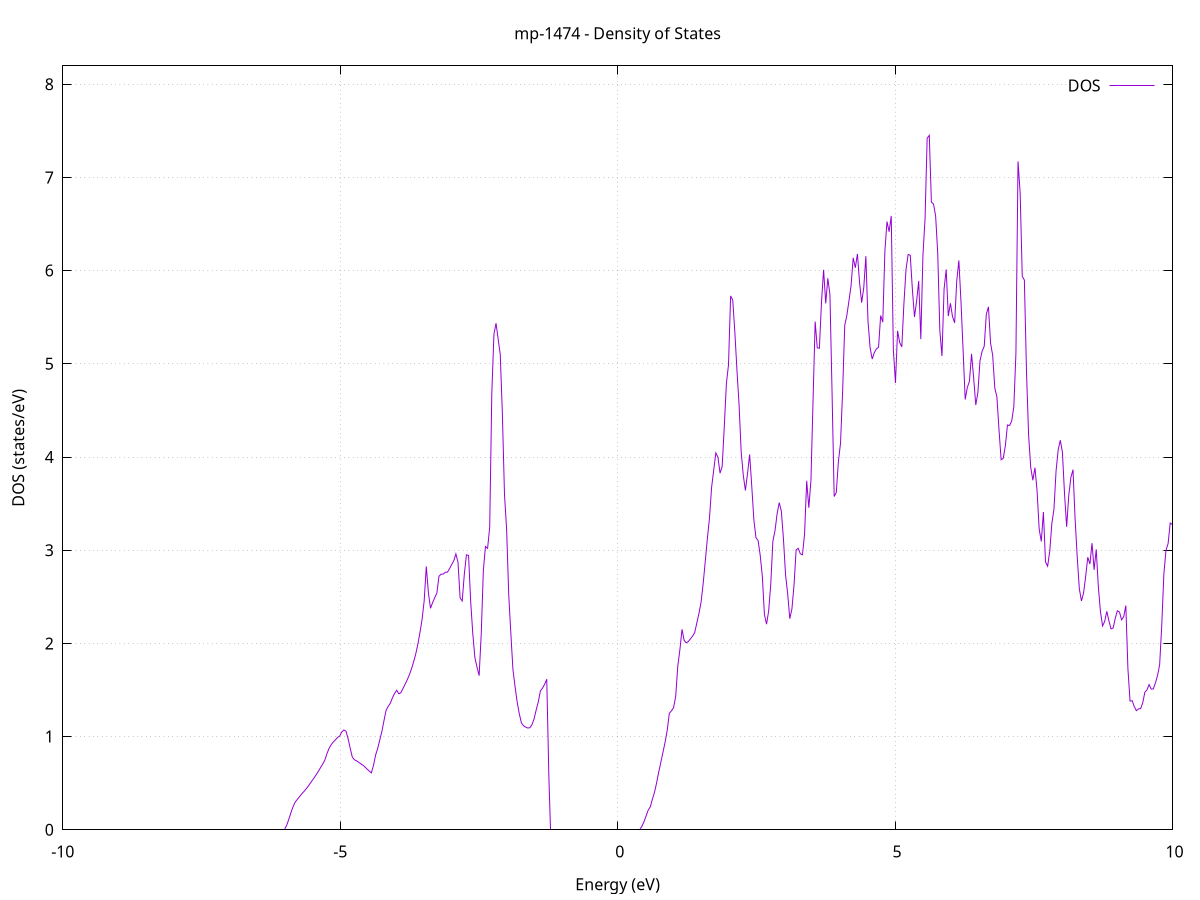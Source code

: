 set title 'mp-1474 - Density of States'
set xlabel 'Energy (eV)'
set ylabel 'DOS (states/eV)'
set grid
set xrange [-10:10]
set yrange [0:8.197]
set xzeroaxis lt -1
set terminal png size 800,600
set output 'mp-1474_dos_gnuplot.png'
plot '-' using 1:2 with lines title 'DOS'
-37.195700 0.000000
-37.157600 0.000000
-37.119600 0.000000
-37.081500 0.000000
-37.043400 0.000000
-37.005300 0.000000
-36.967200 0.000000
-36.929100 0.000000
-36.891000 0.000000
-36.852900 0.000000
-36.814800 0.000000
-36.776800 0.000000
-36.738700 0.000000
-36.700600 0.000000
-36.662500 0.000000
-36.624400 0.000000
-36.586300 0.000000
-36.548200 0.000000
-36.510100 0.000000
-36.472000 0.000000
-36.433900 0.000000
-36.395900 0.000000
-36.357800 0.000000
-36.319700 0.000000
-36.281600 0.000000
-36.243500 0.000000
-36.205400 0.000000
-36.167300 0.000000
-36.129200 0.000000
-36.091100 0.000000
-36.053100 0.000000
-36.015000 0.000000
-35.976900 0.000000
-35.938800 0.000000
-35.900700 0.000000
-35.862600 0.000000
-35.824500 0.000000
-35.786400 0.000000
-35.748300 0.000000
-35.710300 0.000000
-35.672200 0.000000
-35.634100 0.000000
-35.596000 0.000000
-35.557900 0.000000
-35.519800 0.000000
-35.481700 0.000000
-35.443600 0.000000
-35.405500 0.000000
-35.367500 0.000000
-35.329400 0.000000
-35.291300 0.000000
-35.253200 0.000000
-35.215100 0.000000
-35.177000 0.000000
-35.138900 0.000000
-35.100800 0.000000
-35.062700 0.000000
-35.024600 0.000000
-34.986600 0.000000
-34.948500 0.000000
-34.910400 0.000000
-34.872300 0.000000
-34.834200 0.000000
-34.796100 0.000000
-34.758000 0.000000
-34.719900 0.000000
-34.681800 0.000000
-34.643800 0.000000
-34.605700 0.000000
-34.567600 0.000000
-34.529500 0.000000
-34.491400 0.000000
-34.453300 0.000000
-34.415200 0.000000
-34.377100 0.000000
-34.339000 0.000000
-34.301000 0.000000
-34.262900 0.000000
-34.224800 0.000000
-34.186700 0.000000
-34.148600 0.000000
-34.110500 0.000000
-34.072400 0.000000
-34.034300 0.000000
-33.996200 0.000000
-33.958200 0.000000
-33.920100 0.000000
-33.882000 0.000000
-33.843900 0.000000
-33.805800 0.000000
-33.767700 0.000000
-33.729600 29.386900
-33.691500 14.595700
-33.653400 21.590400
-33.615300 4.943500
-33.577300 4.943500
-33.539200 5.507900
-33.501100 5.507900
-33.463000 15.364800
-33.424900 72.388100
-33.386800 44.018200
-33.348700 65.499000
-33.310600 7.080000
-33.272500 19.534100
-33.234500 6.904600
-33.196400 20.158100
-33.158300 6.018000
-33.120200 6.018000
-33.082100 0.000000
-33.044000 62.023200
-33.005900 0.000000
-32.967800 0.000000
-32.929700 0.000000
-32.891700 0.000000
-32.853600 0.000000
-32.815500 0.000000
-32.777400 0.000000
-32.739300 0.000000
-32.701200 0.000000
-32.663100 0.000000
-32.625000 0.000000
-32.586900 0.000000
-32.548900 0.000000
-32.510800 0.000000
-32.472700 0.000000
-32.434600 0.000000
-32.396500 0.000000
-32.358400 0.000000
-32.320300 0.000000
-32.282200 0.000000
-32.244100 0.000000
-32.206100 0.000000
-32.168000 0.000000
-32.129900 0.000000
-32.091800 0.000000
-32.053700 0.000000
-32.015600 0.000000
-31.977500 0.000000
-31.939400 0.000000
-31.901300 0.000000
-31.863200 0.000000
-31.825200 0.000000
-31.787100 0.000000
-31.749000 0.000000
-31.710900 0.000000
-31.672800 0.000000
-31.634700 0.000000
-31.596600 0.000000
-31.558500 0.000000
-31.520400 0.000000
-31.482400 0.000000
-31.444300 0.000000
-31.406200 0.000000
-31.368100 0.000000
-31.330000 0.000000
-31.291900 0.000000
-31.253800 0.000000
-31.215700 0.000000
-31.177600 0.000000
-31.139600 0.000000
-31.101500 0.000000
-31.063400 0.000000
-31.025300 0.000000
-30.987200 0.000000
-30.949100 0.000000
-30.911000 0.000000
-30.872900 0.000000
-30.834800 0.000000
-30.796800 0.000000
-30.758700 0.000000
-30.720600 0.000000
-30.682500 0.000000
-30.644400 0.000000
-30.606300 0.000000
-30.568200 0.000000
-30.530100 0.000000
-30.492000 0.000000
-30.453900 0.000000
-30.415900 0.000000
-30.377800 0.000000
-30.339700 0.000000
-30.301600 0.000000
-30.263500 0.000000
-30.225400 0.000000
-30.187300 0.000000
-30.149200 0.000000
-30.111100 0.000000
-30.073100 0.000000
-30.035000 0.000000
-29.996900 0.000000
-29.958800 0.000000
-29.920700 0.000000
-29.882600 0.000000
-29.844500 0.000000
-29.806400 0.000000
-29.768300 0.000000
-29.730300 0.000000
-29.692200 0.000000
-29.654100 0.000000
-29.616000 0.000000
-29.577900 0.000000
-29.539800 0.000000
-29.501700 0.000000
-29.463600 0.000000
-29.425500 0.000000
-29.387500 0.000000
-29.349400 0.000000
-29.311300 0.000000
-29.273200 0.000000
-29.235100 0.000000
-29.197000 0.000000
-29.158900 0.000000
-29.120800 0.000000
-29.082700 0.000000
-29.044600 0.000000
-29.006600 0.000000
-28.968500 0.000000
-28.930400 0.000000
-28.892300 0.000000
-28.854200 0.000000
-28.816100 0.000000
-28.778000 0.000000
-28.739900 0.000000
-28.701800 0.000000
-28.663800 0.000000
-28.625700 0.000000
-28.587600 0.000000
-28.549500 0.000000
-28.511400 0.000000
-28.473300 0.000000
-28.435200 0.000000
-28.397100 0.000000
-28.359000 0.000000
-28.321000 0.000000
-28.282900 0.000000
-28.244800 0.000000
-28.206700 0.000000
-28.168600 0.000000
-28.130500 0.000000
-28.092400 0.000000
-28.054300 0.000000
-28.016200 0.000000
-27.978200 0.000000
-27.940100 0.000000
-27.902000 0.000000
-27.863900 0.000000
-27.825800 0.000000
-27.787700 0.000000
-27.749600 0.000000
-27.711500 0.000000
-27.673400 0.000000
-27.635400 0.000000
-27.597300 0.000000
-27.559200 0.000000
-27.521100 0.000000
-27.483000 0.000000
-27.444900 0.000000
-27.406800 0.000000
-27.368700 0.000000
-27.330600 0.000000
-27.292500 0.000000
-27.254500 0.000000
-27.216400 0.000000
-27.178300 0.000000
-27.140200 0.000000
-27.102100 0.000000
-27.064000 0.000000
-27.025900 0.000000
-26.987800 0.000000
-26.949700 0.000000
-26.911700 0.000000
-26.873600 0.000000
-26.835500 0.000000
-26.797400 0.000000
-26.759300 0.000000
-26.721200 0.000000
-26.683100 0.000000
-26.645000 0.000000
-26.606900 0.000000
-26.568900 0.000000
-26.530800 0.000000
-26.492700 0.000000
-26.454600 0.000000
-26.416500 0.000000
-26.378400 0.000000
-26.340300 0.000000
-26.302200 0.000000
-26.264100 0.000000
-26.226100 0.000000
-26.188000 0.000000
-26.149900 0.000000
-26.111800 0.000000
-26.073700 0.000000
-26.035600 0.000000
-25.997500 0.000000
-25.959400 0.000000
-25.921300 0.000000
-25.883200 0.000000
-25.845200 0.000000
-25.807100 0.000000
-25.769000 0.000000
-25.730900 0.000000
-25.692800 0.000000
-25.654700 0.000000
-25.616600 0.000000
-25.578500 0.000000
-25.540400 0.000000
-25.502400 0.000000
-25.464300 0.000000
-25.426200 0.000000
-25.388100 0.000000
-25.350000 0.000000
-25.311900 0.000000
-25.273800 0.000000
-25.235700 0.000000
-25.197600 0.000000
-25.159600 0.000000
-25.121500 0.000000
-25.083400 0.000000
-25.045300 0.000000
-25.007200 0.000000
-24.969100 0.000000
-24.931000 0.000000
-24.892900 0.000000
-24.854800 0.000000
-24.816800 0.000000
-24.778700 0.000000
-24.740600 0.000000
-24.702500 0.000000
-24.664400 0.000000
-24.626300 0.000000
-24.588200 0.000000
-24.550100 0.000000
-24.512000 0.000000
-24.473900 0.000000
-24.435900 0.000000
-24.397800 0.000000
-24.359700 0.000000
-24.321600 0.000000
-24.283500 0.000000
-24.245400 0.000000
-24.207300 0.000000
-24.169200 0.000000
-24.131100 0.000000
-24.093100 0.000000
-24.055000 0.000000
-24.016900 0.000000
-23.978800 0.000000
-23.940700 0.000000
-23.902600 0.000000
-23.864500 0.000000
-23.826400 0.000000
-23.788300 0.000000
-23.750300 0.000000
-23.712200 0.000000
-23.674100 0.000000
-23.636000 0.000000
-23.597900 0.000000
-23.559800 0.000000
-23.521700 0.000000
-23.483600 0.000000
-23.445500 0.000000
-23.407500 0.000000
-23.369400 0.000000
-23.331300 0.000000
-23.293200 0.000000
-23.255100 0.000000
-23.217000 0.000000
-23.178900 0.000000
-23.140800 0.000000
-23.102700 0.000000
-23.064700 0.000000
-23.026600 0.000000
-22.988500 0.000000
-22.950400 0.000000
-22.912300 0.000000
-22.874200 0.000000
-22.836100 0.000000
-22.798000 0.000000
-22.759900 0.000000
-22.721800 0.000000
-22.683800 0.000000
-22.645700 0.000000
-22.607600 0.000000
-22.569500 0.000000
-22.531400 0.000000
-22.493300 0.000000
-22.455200 0.000000
-22.417100 0.000000
-22.379000 0.000000
-22.341000 0.000000
-22.302900 0.000000
-22.264800 0.000000
-22.226700 0.000000
-22.188600 0.000000
-22.150500 0.000000
-22.112400 0.000000
-22.074300 0.000000
-22.036200 0.000000
-21.998200 0.000000
-21.960100 0.000000
-21.922000 0.000000
-21.883900 0.000000
-21.845800 0.000000
-21.807700 0.000000
-21.769600 0.000000
-21.731500 0.000000
-21.693400 0.000000
-21.655400 0.000000
-21.617300 0.000000
-21.579200 0.000000
-21.541100 0.000000
-21.503000 0.000000
-21.464900 0.000000
-21.426800 0.000000
-21.388700 0.000000
-21.350600 0.000000
-21.312500 0.000000
-21.274500 0.000000
-21.236400 0.000000
-21.198300 0.000000
-21.160200 0.000000
-21.122100 0.000000
-21.084000 0.000000
-21.045900 0.000000
-21.007800 0.000000
-20.969700 0.000000
-20.931700 0.000000
-20.893600 0.000000
-20.855500 0.000000
-20.817400 0.000000
-20.779300 0.000000
-20.741200 0.000000
-20.703100 0.000000
-20.665000 0.000000
-20.626900 0.000000
-20.588900 0.000000
-20.550800 0.000000
-20.512700 0.000000
-20.474600 0.000000
-20.436500 0.000000
-20.398400 0.000000
-20.360300 0.000000
-20.322200 0.000000
-20.284100 0.000000
-20.246100 0.000000
-20.208000 0.000000
-20.169900 0.000000
-20.131800 0.000000
-20.093700 0.000000
-20.055600 0.000000
-20.017500 0.000000
-19.979400 0.000000
-19.941300 0.000000
-19.903200 0.000000
-19.865200 0.000000
-19.827100 0.000000
-19.789000 0.000000
-19.750900 0.000000
-19.712800 0.000000
-19.674700 0.000000
-19.636600 0.000000
-19.598500 0.000000
-19.560400 0.000000
-19.522400 0.000000
-19.484300 0.000000
-19.446200 0.000000
-19.408100 0.000000
-19.370000 0.000000
-19.331900 0.000000
-19.293800 0.000000
-19.255700 0.000000
-19.217600 0.000000
-19.179600 0.000000
-19.141500 0.000000
-19.103400 0.000000
-19.065300 0.000000
-19.027200 0.000000
-18.989100 0.000000
-18.951000 0.000000
-18.912900 0.000000
-18.874800 0.000000
-18.836800 0.000000
-18.798700 0.000000
-18.760600 0.000000
-18.722500 0.000000
-18.684400 0.000000
-18.646300 0.000000
-18.608200 0.000000
-18.570100 0.000000
-18.532000 0.000000
-18.494000 0.000000
-18.455900 0.000000
-18.417800 0.000000
-18.379700 0.000000
-18.341600 0.000000
-18.303500 0.000000
-18.265400 0.000000
-18.227300 0.000000
-18.189200 0.000000
-18.151100 0.000000
-18.113100 0.000000
-18.075000 0.000000
-18.036900 0.000000
-17.998800 0.000000
-17.960700 0.000000
-17.922600 0.000000
-17.884500 0.000000
-17.846400 0.000000
-17.808300 0.000000
-17.770300 0.000000
-17.732200 0.000000
-17.694100 0.000000
-17.656000 0.000000
-17.617900 0.000000
-17.579800 0.000000
-17.541700 0.000000
-17.503600 0.000000
-17.465500 0.000000
-17.427500 0.000000
-17.389400 0.000000
-17.351300 0.000000
-17.313200 0.000000
-17.275100 0.000000
-17.237000 0.000000
-17.198900 0.000000
-17.160800 0.000000
-17.122700 0.000000
-17.084700 0.000000
-17.046600 0.000000
-17.008500 0.000000
-16.970400 0.000000
-16.932300 0.000000
-16.894200 0.000000
-16.856100 0.000000
-16.818000 0.000000
-16.779900 0.000000
-16.741800 0.000000
-16.703800 0.000000
-16.665700 0.000000
-16.627600 0.000000
-16.589500 0.000000
-16.551400 0.000000
-16.513300 0.000000
-16.475200 0.000000
-16.437100 0.000000
-16.399000 0.000000
-16.361000 0.000000
-16.322900 0.000000
-16.284800 0.000000
-16.246700 0.000000
-16.208600 0.000000
-16.170500 0.000000
-16.132400 0.000000
-16.094300 0.000000
-16.056200 0.000000
-16.018200 0.000000
-15.980100 0.000000
-15.942000 0.000000
-15.903900 0.000000
-15.865800 0.000000
-15.827700 0.000000
-15.789600 0.000000
-15.751500 0.000000
-15.713400 0.000000
-15.675400 0.000000
-15.637300 0.000000
-15.599200 0.000000
-15.561100 0.000000
-15.523000 0.000000
-15.484900 0.000000
-15.446800 0.000000
-15.408700 0.000000
-15.370600 0.000000
-15.332500 0.000000
-15.294500 0.000000
-15.256400 0.000000
-15.218300 0.000000
-15.180200 0.000000
-15.142100 0.000000
-15.104000 0.000000
-15.065900 0.000000
-15.027800 0.000000
-14.989700 0.000000
-14.951700 0.000000
-14.913600 0.000000
-14.875500 0.000000
-14.837400 0.000000
-14.799300 0.000000
-14.761200 0.000000
-14.723100 0.000000
-14.685000 0.000000
-14.646900 0.000000
-14.608900 0.000000
-14.570800 0.000000
-14.532700 0.000000
-14.494600 0.000000
-14.456500 0.000000
-14.418400 0.000000
-14.380300 0.000000
-14.342200 0.000000
-14.304100 0.000000
-14.266100 0.000000
-14.228000 0.000000
-14.189900 0.000000
-14.151800 0.000000
-14.113700 0.000000
-14.075600 0.000000
-14.037500 0.000000
-13.999400 0.000000
-13.961300 0.000000
-13.923300 0.000000
-13.885200 0.000000
-13.847100 0.000000
-13.809000 0.000000
-13.770900 0.000000
-13.732800 0.000000
-13.694700 0.000000
-13.656600 0.000000
-13.618500 0.000000
-13.580400 0.000000
-13.542400 0.000000
-13.504300 0.000000
-13.466200 0.000000
-13.428100 0.000000
-13.390000 0.000000
-13.351900 0.000000
-13.313800 0.000000
-13.275700 0.000000
-13.237600 0.000000
-13.199600 0.000000
-13.161500 0.000000
-13.123400 0.000000
-13.085300 0.000000
-13.047200 0.000000
-13.009100 0.000000
-12.971000 0.000000
-12.932900 0.000000
-12.894800 0.000000
-12.856800 0.000000
-12.818700 0.000000
-12.780600 0.000000
-12.742500 0.000000
-12.704400 0.000000
-12.666300 0.000000
-12.628200 0.000000
-12.590100 0.000000
-12.552000 0.000000
-12.514000 0.000000
-12.475900 0.000000
-12.437800 0.000000
-12.399700 0.000000
-12.361600 0.000000
-12.323500 0.000000
-12.285400 0.000000
-12.247300 0.000000
-12.209200 0.000000
-12.171100 0.000000
-12.133100 0.000000
-12.095000 0.000000
-12.056900 0.000000
-12.018800 0.000000
-11.980700 0.000000
-11.942600 0.000000
-11.904500 0.000000
-11.866400 0.000000
-11.828300 0.000000
-11.790300 0.000000
-11.752200 0.000000
-11.714100 0.000000
-11.676000 0.000000
-11.637900 0.000000
-11.599800 0.000000
-11.561700 0.000000
-11.523600 0.000000
-11.485500 0.000000
-11.447500 0.000000
-11.409400 0.000000
-11.371300 0.000000
-11.333200 0.000000
-11.295100 0.000000
-11.257000 0.000000
-11.218900 0.000000
-11.180800 0.000000
-11.142700 0.000000
-11.104700 0.000000
-11.066600 0.000000
-11.028500 0.000000
-10.990400 0.000000
-10.952300 0.000000
-10.914200 0.000000
-10.876100 0.000000
-10.838000 0.000000
-10.799900 0.000000
-10.761800 0.000000
-10.723800 0.000000
-10.685700 0.000000
-10.647600 0.000000
-10.609500 0.000000
-10.571400 0.000000
-10.533300 0.000000
-10.495200 0.000000
-10.457100 0.000000
-10.419000 0.000000
-10.381000 0.000000
-10.342900 0.000000
-10.304800 0.000000
-10.266700 0.000000
-10.228600 0.000000
-10.190500 0.000000
-10.152400 0.000000
-10.114300 0.000000
-10.076200 0.000000
-10.038200 0.000000
-10.000100 0.000000
-9.962000 0.000000
-9.923900 0.000000
-9.885800 0.000000
-9.847700 0.000000
-9.809600 0.000000
-9.771500 0.000000
-9.733400 0.000000
-9.695400 0.000000
-9.657300 0.000000
-9.619200 0.000000
-9.581100 0.000000
-9.543000 0.000000
-9.504900 0.000000
-9.466800 0.000000
-9.428700 0.000000
-9.390600 0.000000
-9.352500 0.000000
-9.314500 0.000000
-9.276400 0.000000
-9.238300 0.000000
-9.200200 0.000000
-9.162100 0.000000
-9.124000 0.000000
-9.085900 0.000000
-9.047800 0.000000
-9.009700 0.000000
-8.971700 0.000000
-8.933600 0.000000
-8.895500 0.000000
-8.857400 0.000000
-8.819300 0.000000
-8.781200 0.000000
-8.743100 0.000000
-8.705000 0.000000
-8.666900 0.000000
-8.628900 0.000000
-8.590800 0.000000
-8.552700 0.000000
-8.514600 0.000000
-8.476500 0.000000
-8.438400 0.000000
-8.400300 0.000000
-8.362200 0.000000
-8.324100 0.000000
-8.286100 0.000000
-8.248000 0.000000
-8.209900 0.000000
-8.171800 0.000000
-8.133700 0.000000
-8.095600 0.000000
-8.057500 0.000000
-8.019400 0.000000
-7.981300 0.000000
-7.943300 0.000000
-7.905200 0.000000
-7.867100 0.000000
-7.829000 0.000000
-7.790900 0.000000
-7.752800 0.000000
-7.714700 0.000000
-7.676600 0.000000
-7.638500 0.000000
-7.600400 0.000000
-7.562400 0.000000
-7.524300 0.000000
-7.486200 0.000000
-7.448100 0.000000
-7.410000 0.000000
-7.371900 0.000000
-7.333800 0.000000
-7.295700 0.000000
-7.257600 0.000000
-7.219600 0.000000
-7.181500 0.000000
-7.143400 0.000000
-7.105300 0.000000
-7.067200 0.000000
-7.029100 0.000000
-6.991000 0.000000
-6.952900 0.000000
-6.914800 0.000000
-6.876800 0.000000
-6.838700 0.000000
-6.800600 0.000000
-6.762500 0.000000
-6.724400 0.000000
-6.686300 0.000000
-6.648200 0.000000
-6.610100 0.000000
-6.572000 0.000000
-6.534000 0.000000
-6.495900 0.000000
-6.457800 0.000000
-6.419700 0.000000
-6.381600 0.000000
-6.343500 0.000000
-6.305400 0.000000
-6.267300 0.000000
-6.229200 0.000000
-6.191100 0.000000
-6.153100 0.000000
-6.115000 0.000000
-6.076900 0.000000
-6.038800 0.000000
-6.000700 0.000000
-5.962600 0.052000
-5.924500 0.116500
-5.886400 0.186800
-5.848300 0.249700
-5.810300 0.298700
-5.772200 0.326200
-5.734100 0.355000
-5.696000 0.383500
-5.657900 0.408200
-5.619800 0.434500
-5.581700 0.463700
-5.543600 0.495800
-5.505500 0.528700
-5.467500 0.560300
-5.429400 0.593800
-5.391300 0.629900
-5.353200 0.668500
-5.315100 0.706000
-5.277000 0.748100
-5.238900 0.817600
-5.200800 0.873300
-5.162700 0.912600
-5.124700 0.942200
-5.086600 0.965200
-5.048500 0.990500
-5.010400 1.005100
-4.972300 1.048400
-4.934200 1.071100
-4.896100 1.057300
-4.858000 0.977400
-4.819900 0.873900
-4.781800 0.779400
-4.743800 0.751100
-4.705700 0.739700
-4.667600 0.724100
-4.629500 0.708400
-4.591400 0.693000
-4.553300 0.673800
-4.515200 0.650400
-4.477100 0.630700
-4.439000 0.610100
-4.401000 0.689300
-4.362900 0.800300
-4.324800 0.872000
-4.286700 0.965100
-4.248600 1.056800
-4.210500 1.173200
-4.172400 1.284000
-4.134300 1.325100
-4.096200 1.358900
-4.058200 1.418100
-4.020100 1.462400
-3.982000 1.497000
-3.943900 1.458400
-3.905800 1.471400
-3.867700 1.517000
-3.829600 1.563300
-3.791500 1.609700
-3.753400 1.664100
-3.715400 1.727800
-3.677300 1.801000
-3.639200 1.884900
-3.601100 1.990600
-3.563000 2.115800
-3.524900 2.255300
-3.486800 2.458100
-3.448700 2.826000
-3.410600 2.541900
-3.372600 2.376800
-3.334500 2.438500
-3.296400 2.490900
-3.258300 2.538000
-3.220200 2.720600
-3.182100 2.742400
-3.144000 2.743900
-3.105900 2.763500
-3.067800 2.764400
-3.029700 2.801800
-2.991700 2.846400
-2.953600 2.884900
-2.915500 2.960900
-2.877400 2.872100
-2.839300 2.488000
-2.801200 2.454600
-2.763100 2.744200
-2.725000 2.950800
-2.686900 2.943800
-2.648900 2.450100
-2.610800 2.104700
-2.572700 1.845800
-2.534600 1.745800
-2.496500 1.653600
-2.458400 2.100800
-2.420300 2.782500
-2.382200 3.039900
-2.344100 3.019600
-2.306100 3.244800
-2.268000 4.683200
-2.229900 5.315000
-2.191800 5.435600
-2.153700 5.266900
-2.115600 5.101100
-2.077500 4.463700
-2.039400 3.598300
-2.001300 3.227200
-1.963300 2.526100
-1.925200 2.110100
-1.887100 1.719900
-1.849000 1.537200
-1.810900 1.371800
-1.772800 1.244800
-1.734700 1.147200
-1.696600 1.116900
-1.658500 1.101300
-1.620400 1.092000
-1.582400 1.095100
-1.544300 1.126800
-1.506200 1.190000
-1.468100 1.285700
-1.430000 1.373800
-1.391900 1.491400
-1.353800 1.519500
-1.315700 1.562100
-1.277600 1.615300
-1.239600 0.568400
-1.201500 0.000000
-1.163400 0.000000
-1.125300 0.000000
-1.087200 0.000000
-1.049100 0.000000
-1.011000 0.000000
-0.972900 0.000000
-0.934800 0.000000
-0.896800 0.000000
-0.858700 0.000000
-0.820600 0.000000
-0.782500 0.000000
-0.744400 0.000000
-0.706300 0.000000
-0.668200 0.000000
-0.630100 0.000000
-0.592000 0.000000
-0.554000 0.000000
-0.515900 0.000000
-0.477800 0.000000
-0.439700 0.000000
-0.401600 0.000000
-0.363500 0.000000
-0.325400 0.000000
-0.287300 0.000000
-0.249200 0.000000
-0.211100 0.000000
-0.173100 0.000000
-0.135000 0.000000
-0.096900 0.000000
-0.058800 0.000000
-0.020700 0.000000
0.017400 0.000000
0.055500 0.000000
0.093600 0.000000
0.131700 0.000000
0.169700 0.000000
0.207800 0.000000
0.245900 0.000000
0.284000 0.000000
0.322100 0.000000
0.360200 0.000000
0.398300 0.001900
0.436400 0.037000
0.474500 0.085900
0.512500 0.148200
0.550600 0.210900
0.588700 0.246500
0.626800 0.329000
0.664900 0.403400
0.703000 0.505900
0.741100 0.622000
0.779200 0.726300
0.817300 0.832400
0.855300 0.940600
0.893400 1.068200
0.931500 1.249300
0.969600 1.276300
1.007700 1.310100
1.045800 1.429900
1.083900 1.755700
1.122000 1.932500
1.160100 2.151100
1.198100 2.033400
1.236200 2.006000
1.274300 2.020700
1.312400 2.049300
1.350500 2.078000
1.388600 2.116100
1.426700 2.219200
1.464800 2.319800
1.502900 2.439100
1.541000 2.639400
1.579000 2.879100
1.617100 3.124700
1.655200 3.344000
1.693300 3.674400
1.731400 3.858900
1.769500 4.044600
1.807600 3.997500
1.845700 3.826600
1.883800 3.899200
1.921800 4.323600
1.959900 4.788600
1.998000 4.989100
2.036100 5.728300
2.074200 5.683500
2.112300 5.342400
2.150400 4.930000
2.188500 4.559100
2.226600 4.055000
2.264600 3.801700
2.302700 3.641400
2.340800 3.822400
2.378900 4.027500
2.417000 3.687900
2.455100 3.324900
2.493200 3.133500
2.531300 3.103800
2.569400 2.946600
2.607400 2.721200
2.645500 2.309800
2.683600 2.206200
2.721700 2.348500
2.759800 2.636000
2.797900 3.098300
2.836000 3.208700
2.874100 3.391500
2.912200 3.510600
2.950300 3.420200
2.988300 3.120900
3.026400 2.732600
3.064500 2.533200
3.102600 2.265000
3.140700 2.369000
3.178800 2.623900
3.216900 3.003300
3.255000 3.020500
3.293100 2.960900
3.331100 2.951000
3.369200 3.176800
3.407300 3.744700
3.445400 3.455100
3.483500 3.745700
3.521600 4.602700
3.559700 5.452600
3.597800 5.172000
3.635900 5.166500
3.673900 5.660400
3.712000 6.008600
3.750100 5.648500
3.788200 5.917900
3.826300 5.741300
3.864400 4.688300
3.902500 3.575900
3.940600 3.620000
3.978700 3.952700
4.016700 4.147000
4.054800 4.704800
4.092900 5.412500
4.131000 5.520600
4.169100 5.676000
4.207200 5.839700
4.245300 6.137600
4.283400 6.030500
4.321500 6.178900
4.359600 5.875700
4.397600 5.657000
4.435700 5.817100
4.473800 6.155200
4.511900 5.459100
4.550000 5.171500
4.588100 5.050700
4.626200 5.121400
4.664300 5.160300
4.702400 5.177700
4.740400 5.518100
4.778500 5.447100
4.816600 6.208600
4.854700 6.526500
4.892800 6.417200
4.930900 6.587000
4.969000 5.150700
5.007100 4.795000
5.045200 5.353200
5.083200 5.229000
5.121300 5.181500
5.159400 5.644900
5.197500 6.014700
5.235600 6.173100
5.273700 6.164900
5.311800 5.800100
5.349900 5.502500
5.388000 5.671600
5.426000 5.889300
5.464100 5.265200
5.502200 6.166300
5.540300 6.556800
5.578400 7.421100
5.616500 7.451400
5.654600 6.735400
5.692700 6.714900
5.730800 6.588100
5.768800 6.187400
5.806900 5.355700
5.845000 5.083200
5.883100 5.800700
5.921200 6.012600
5.959300 5.512100
5.997400 5.649700
6.035500 5.506700
6.073600 5.439600
6.111700 5.890500
6.149700 6.109100
6.187800 5.667900
6.225900 5.146600
6.264000 4.617500
6.302100 4.746200
6.340200 4.811700
6.378300 5.106800
6.416400 4.846900
6.454500 4.557800
6.492500 4.690700
6.530600 5.033100
6.568700 5.133700
6.606800 5.188700
6.644900 5.533000
6.683000 5.611300
6.721100 5.222300
6.759200 5.090500
6.797300 4.740800
6.835300 4.644900
6.873400 4.289700
6.911500 3.970700
6.949600 3.985700
6.987700 4.120300
7.025800 4.343600
7.063900 4.338200
7.102000 4.387300
7.140100 4.537300
7.178100 5.113200
7.216200 7.171900
7.254300 6.833500
7.292400 5.940300
7.330500 5.898100
7.368600 4.915000
7.406700 4.234200
7.444800 3.889300
7.482900 3.750900
7.521000 3.885200
7.559000 3.639700
7.597100 3.226600
7.635200 3.094100
7.673300 3.409400
7.711400 2.874100
7.749500 2.828200
7.787600 2.989100
7.825700 3.287300
7.863800 3.440900
7.901800 3.852000
7.939900 4.077800
7.978000 4.180100
8.016100 4.049800
8.054200 3.602700
8.092300 3.250900
8.130400 3.587300
8.168500 3.780500
8.206600 3.863900
8.244600 3.338900
8.282700 2.928200
8.320800 2.586100
8.358900 2.455900
8.397000 2.539000
8.435100 2.717600
8.473200 2.925200
8.511300 2.851500
8.549400 3.075300
8.587400 2.789500
8.625500 3.008900
8.663600 2.606500
8.701700 2.338100
8.739800 2.187400
8.777900 2.235200
8.816000 2.343800
8.854100 2.241700
8.892200 2.155100
8.930300 2.165300
8.968300 2.267800
9.006400 2.350500
9.044500 2.336100
9.082600 2.253000
9.120700 2.286500
9.158800 2.405500
9.196900 1.723200
9.235000 1.380600
9.273100 1.385000
9.311100 1.321600
9.349200 1.278000
9.387300 1.297000
9.425400 1.299500
9.463500 1.361900
9.501600 1.476100
9.539700 1.500000
9.577800 1.558300
9.615900 1.509600
9.653900 1.511500
9.692000 1.575400
9.730100 1.653600
9.768200 1.770900
9.806300 2.195400
9.844400 2.743400
9.882500 2.999100
9.920600 3.071000
9.958700 3.291600
9.996700 3.275400
10.034800 3.514800
10.072900 4.160800
10.111000 4.400700
10.149100 4.624400
10.187200 4.951200
10.225300 5.272500
10.263400 5.701000
10.301500 5.759000
10.339500 5.533900
10.377600 5.310200
10.415700 5.103500
10.453800 4.940800
10.491900 5.178400
10.530000 5.133200
10.568100 4.946100
10.606200 5.134400
10.644300 5.635800
10.682400 5.354600
10.720400 4.967700
10.758500 4.641600
10.796600 4.499700
10.834700 4.575800
10.872800 4.587500
10.910900 4.424000
10.949000 4.686600
10.987100 4.178000
11.025200 4.112400
11.063200 3.304500
11.101300 2.559300
11.139400 2.568600
11.177500 2.479100
11.215600 2.950200
11.253700 4.122900
11.291800 4.638800
11.329900 5.050100
11.368000 4.479400
11.406000 4.080500
11.444100 3.773600
11.482200 4.339100
11.520300 4.627900
11.558400 5.164400
11.596500 4.642100
11.634600 4.133000
11.672700 3.952500
11.710800 3.815800
11.748800 3.633100
11.786900 3.720700
11.825000 3.928300
11.863100 4.238800
11.901200 4.122700
11.939300 4.264000
11.977400 4.023700
12.015500 3.533300
12.053600 3.431200
12.091700 3.258100
12.129700 2.836600
12.167800 2.207000
12.205900 1.863900
12.244000 1.778200
12.282100 2.197500
12.320200 2.918700
12.358300 3.802200
12.396400 4.763000
12.434500 5.805700
12.472500 6.151300
12.510600 6.091300
12.548700 4.915700
12.586800 3.679600
12.624900 3.111700
12.663000 2.910600
12.701100 3.159500
12.739200 3.377600
12.777300 3.650200
12.815300 4.144700
12.853400 4.805000
12.891500 4.503500
12.929600 4.419100
12.967700 4.264900
13.005800 3.869300
13.043900 3.352800
13.082000 3.365000
13.120100 3.380900
13.158100 3.493400
13.196200 3.986400
13.234300 4.731400
13.272400 6.088900
13.310500 6.435900
13.348600 6.108000
13.386700 4.863800
13.424800 4.016800
13.462900 3.822600
13.501000 3.655000
13.539000 3.708500
13.577100 3.667300
13.615200 3.802300
13.653300 3.674900
13.691400 3.569000
13.729500 3.540300
13.767600 3.575800
13.805700 3.628100
13.843800 3.759800
13.881800 3.510800
13.919900 3.057700
13.958000 3.100500
13.996100 3.378900
14.034200 3.646800
14.072300 3.956800
14.110400 4.109100
14.148500 3.705000
14.186600 3.614600
14.224600 3.796300
14.262700 3.599100
14.300800 3.477900
14.338900 3.222100
14.377000 3.143600
14.415100 3.105700
14.453200 2.873800
14.491300 2.766100
14.529400 2.710700
14.567400 2.701600
14.605500 2.725900
14.643600 2.618400
14.681700 2.560000
14.719800 2.523700
14.757900 2.586200
14.796000 2.727900
14.834100 2.655500
14.872200 2.736100
14.910200 2.898600
14.948300 3.075700
14.986400 3.155300
15.024500 3.175300
15.062600 3.260400
15.100700 3.342900
15.138800 3.489700
15.176900 3.953200
15.215000 3.834600
15.253100 3.599300
15.291100 3.295800
15.329200 3.158200
15.367300 3.077300
15.405400 3.103200
15.443500 2.924900
15.481600 3.038400
15.519700 2.925300
15.557800 2.901200
15.595900 2.908400
15.633900 2.992900
15.672000 2.979500
15.710100 3.304100
15.748200 3.542800
15.786300 3.479400
15.824400 3.512600
15.862500 3.650600
15.900600 3.668600
15.938700 3.393800
15.976700 3.214600
16.014800 3.012900
16.052900 2.949500
16.091000 3.037400
16.129100 3.144800
16.167200 3.335900
16.205300 3.658500
16.243400 4.238200
16.281500 4.460600
16.319500 4.076100
16.357600 4.042200
16.395700 4.019900
16.433800 3.920100
16.471900 3.674000
16.510000 3.315100
16.548100 3.244800
16.586200 3.230000
16.624300 3.318400
16.662400 3.329100
16.700400 3.437100
16.738500 3.524800
16.776600 3.695000
16.814700 3.859800
16.852800 3.995400
16.890900 4.046500
16.929000 4.363800
16.967100 4.190400
17.005200 4.254200
17.043200 4.462800
17.081300 4.686800
17.119400 4.638200
17.157500 4.367200
17.195600 4.213400
17.233700 4.099000
17.271800 4.065800
17.309900 3.904700
17.348000 3.589700
17.386000 3.518600
17.424100 3.626800
17.462200 3.846800
17.500300 4.129300
17.538400 4.163500
17.576500 3.972500
17.614600 3.949600
17.652700 3.821600
17.690800 3.765500
17.728800 3.699700
17.766900 3.801000
17.805000 3.542100
17.843100 3.437100
17.881200 3.365800
17.919300 3.336900
17.957400 3.437300
17.995500 3.314500
18.033600 3.248900
18.071700 3.043500
18.109700 2.791000
18.147800 2.724800
18.185900 2.832800
18.224000 2.992100
18.262100 3.159100
18.300200 3.290900
18.338300 3.613400
18.376400 3.923400
18.414500 4.102500
18.452500 4.056800
18.490600 4.291200
18.528700 3.897900
18.566800 3.606800
18.604900 3.716300
18.643000 3.810200
18.681100 4.100100
18.719200 4.206000
18.757300 4.523700
18.795300 4.531600
18.833400 4.380700
18.871500 4.394300
18.909600 4.214000
18.947700 4.388600
18.985800 4.618000
19.023900 4.761400
19.062000 4.605700
19.100100 4.402400
19.138100 4.494300
19.176200 4.477500
19.214300 4.641300
19.252400 4.334000
19.290500 4.316600
19.328600 3.987800
19.366700 3.784100
19.404800 3.735200
19.442900 3.534500
19.480900 3.480900
19.519000 3.430100
19.557100 3.491300
19.595200 3.554900
19.633300 3.673400
19.671400 3.856700
19.709500 3.900400
19.747600 3.860800
19.785700 3.679100
19.823800 3.816700
19.861800 4.180400
19.899900 4.480500
19.938000 4.384800
19.976100 4.376300
20.014200 4.342400
20.052300 4.510100
20.090400 4.837000
20.128500 4.858400
20.166600 4.583900
20.204600 4.395100
20.242700 4.275200
20.280800 4.181900
20.318900 4.272100
20.357000 4.537400
20.395100 4.644800
20.433200 4.654800
20.471300 4.685000
20.509400 4.547600
20.547400 4.650400
20.585500 4.698100
20.623600 4.772300
20.661700 4.464600
20.699800 3.862700
20.737900 3.656000
20.776000 3.612600
20.814100 3.752600
20.852200 4.423800
20.890200 4.569900
20.928300 4.347500
20.966400 4.356300
21.004500 4.271400
21.042600 4.146400
21.080700 4.104300
21.118800 4.173100
21.156900 4.208000
21.195000 4.167700
21.233100 4.169100
21.271100 4.157200
21.309200 4.097800
21.347300 3.810600
21.385400 3.815800
21.423500 3.666000
21.461600 3.577200
21.499700 3.554700
21.537800 3.628500
21.575900 3.763900
21.613900 3.850600
21.652000 3.797000
21.690100 3.701100
21.728200 3.669000
21.766300 3.649100
21.804400 3.444100
21.842500 3.295400
21.880600 2.995300
21.918700 2.768800
21.956700 2.650900
21.994800 2.682600
22.032900 2.727500
22.071000 2.806200
22.109100 2.937300
22.147200 3.090200
22.185300 3.241300
22.223400 3.373600
22.261500 3.698300
22.299500 3.778900
22.337600 4.026300
22.375700 4.358400
22.413800 4.433300
22.451900 4.495500
22.490000 4.527800
22.528100 4.604400
22.566200 4.536700
22.604300 4.371000
22.642400 4.150000
22.680400 4.032400
22.718500 3.643400
22.756600 3.559500
22.794700 3.450900
22.832800 3.579500
22.870900 3.806300
22.909000 4.286300
22.947100 4.281200
22.985200 4.026800
23.023200 3.683600
23.061300 3.589000
23.099400 3.551700
23.137500 3.521800
23.175600 3.452500
23.213700 3.514800
23.251800 3.558400
23.289900 3.623700
23.328000 3.669100
23.366000 3.690900
23.404100 3.868600
23.442200 3.946500
23.480300 3.861800
23.518400 3.829900
23.556500 3.742200
23.594600 3.568000
23.632700 3.503000
23.670800 3.432400
23.708800 3.558700
23.746900 3.451900
23.785000 3.430200
23.823100 3.322500
23.861200 3.448800
23.899300 3.714400
23.937400 3.848900
23.975500 3.887100
24.013600 3.852300
24.051700 3.708900
24.089700 3.589100
24.127800 3.495800
24.165900 3.521100
24.204000 3.592200
24.242100 3.766600
24.280200 3.950500
24.318300 3.866400
24.356400 3.993900
24.394500 3.733300
24.432500 3.662000
24.470600 3.641900
24.508700 3.579000
24.546800 3.506400
24.584900 3.410300
24.623000 3.427900
24.661100 3.388700
24.699200 3.449000
24.737300 3.531300
24.775300 3.766900
24.813400 3.987700
24.851500 3.889400
24.889600 3.776100
24.927700 3.756100
24.965800 3.780000
25.003900 3.897100
25.042000 3.721400
25.080100 3.741800
25.118100 3.723000
25.156200 3.549400
25.194300 3.468600
25.232400 3.238100
25.270500 2.984100
25.308600 2.834600
25.346700 2.867800
25.384800 3.156700
25.422900 3.527900
25.460900 3.845000
25.499000 4.267000
25.537100 4.534500
25.575200 4.460200
25.613300 4.423100
25.651400 4.293500
25.689500 4.087200
25.727600 3.746900
25.765700 3.496200
25.803800 3.565000
25.841800 3.744300
25.879900 3.781800
25.918000 4.135300
25.956100 4.165800
25.994200 4.332800
26.032300 4.159700
26.070400 3.947400
26.108500 3.744300
26.146600 3.634800
26.184600 3.586900
26.222700 3.550800
26.260800 3.619800
26.298900 3.719700
26.337000 3.758100
26.375100 3.698300
26.413200 3.896000
26.451300 4.055000
26.489400 3.984400
26.527400 3.981600
26.565500 3.978700
26.603600 3.919800
26.641700 3.561400
26.679800 3.407400
26.717900 3.219900
26.756000 3.028600
26.794100 2.914000
26.832200 2.829900
26.870200 2.780300
26.908300 2.811900
26.946400 2.922800
26.984500 3.087900
27.022600 3.366600
27.060700 3.475700
27.098800 3.599500
27.136900 3.738200
27.175000 3.864400
27.213100 3.881000
27.251100 4.032900
27.289200 3.816400
27.327300 3.613000
27.365400 3.436700
27.403500 3.302800
27.441600 3.276300
27.479700 3.626600
27.517800 3.968300
27.555900 4.294700
27.593900 4.518000
27.632000 4.484300
27.670100 4.467300
27.708200 4.271700
27.746300 3.996000
27.784400 3.888200
27.822500 4.037500
27.860600 3.656900
27.898700 3.568100
27.936700 3.638100
27.974800 3.689000
28.012900 3.735700
28.051000 3.737500
28.089100 3.624900
28.127200 3.570700
28.165300 3.532300
28.203400 3.567300
28.241500 3.820600
28.279500 3.915300
28.317600 3.954100
28.355700 4.101600
28.393800 4.193100
28.431900 4.102600
28.470000 4.037800
28.508100 4.087500
28.546200 4.188400
28.584300 4.226300
28.622400 4.071400
28.660400 4.054200
28.698500 4.026900
28.736600 3.892200
28.774700 3.829800
28.812800 3.711300
28.850900 3.604900
28.889000 3.517600
28.927100 3.431500
28.965200 3.413300
29.003200 3.349600
29.041300 3.278300
29.079400 3.358900
29.117500 3.318900
29.155600 3.426600
29.193700 3.608500
29.231800 3.804400
29.269900 4.028100
29.308000 4.258300
29.346000 4.231800
29.384100 4.050000
29.422200 4.074700
29.460300 4.076700
29.498400 4.138600
29.536500 4.315600
29.574600 4.208900
29.612700 4.334400
29.650800 4.453900
29.688800 4.489000
29.726900 4.536300
29.765000 4.490000
29.803100 4.403400
29.841200 4.531300
29.879300 4.488900
29.917400 4.381300
29.955500 4.543800
29.993600 4.696300
30.031600 4.721500
30.069700 4.712700
30.107800 4.740800
30.145900 4.731700
30.184000 4.487200
30.222100 4.358100
30.260200 4.366600
30.298300 4.305600
30.336400 4.391400
30.374500 4.515100
30.412500 4.507300
30.450600 4.830500
30.488700 5.040200
30.526800 4.895600
30.564900 4.602400
30.603000 4.386500
30.641100 4.318900
30.679200 4.226300
30.717300 4.267700
30.755300 4.355300
30.793400 4.392400
30.831500 4.460800
30.869600 4.756500
30.907700 4.649200
30.945800 4.670900
30.983900 4.728400
31.022000 4.560200
31.060100 4.435700
31.098100 4.291700
31.136200 3.951000
31.174300 3.872300
31.212400 3.947300
31.250500 3.976800
31.288600 4.012800
31.326700 4.358400
31.364800 4.346600
31.402900 4.382600
31.440900 4.377700
31.479000 4.469500
31.517100 4.355500
31.555200 4.271300
31.593300 4.213600
31.631400 4.160600
31.669500 4.055500
31.707600 4.090800
31.745700 4.148700
31.783800 4.194100
31.821800 4.360600
31.859900 4.463100
31.898000 4.150400
31.936100 4.390700
31.974200 4.265500
32.012300 4.003600
32.050400 3.662400
32.088500 3.439100
32.126600 3.308800
32.164600 3.549400
32.202700 3.795000
32.240800 4.164100
32.278900 4.089100
32.317000 4.050200
32.355100 4.162200
32.393200 4.045900
32.431300 3.913400
32.469400 3.861000
32.507400 3.974700
32.545500 4.066400
32.583600 4.240400
32.621700 4.311700
32.659800 4.398100
32.697900 4.576100
32.736000 4.644100
32.774100 4.936600
32.812200 4.979500
32.850200 5.148700
32.888300 4.949200
32.926400 4.757800
32.964500 4.561900
33.002600 4.402100
33.040700 4.302200
33.078800 4.267300
33.116900 4.441400
33.155000 4.501900
33.193100 4.381900
33.231100 4.193100
33.269200 4.205200
33.307300 4.276600
33.345400 4.391100
33.383500 4.500500
33.421600 4.470200
33.459700 4.444300
33.497800 4.582500
33.535900 4.497300
33.573900 4.398100
33.612000 4.313900
33.650100 4.333000
33.688200 4.459100
33.726300 4.432700
33.764400 4.532100
33.802500 4.512300
33.840600 4.417900
33.878700 4.213000
33.916700 4.000800
33.954800 3.921700
33.992900 4.177400
34.031000 4.149100
34.069100 4.074100
34.107200 3.812400
34.145300 3.580400
34.183400 3.470100
34.221500 3.445500
34.259500 3.590900
34.297600 3.891300
34.335700 4.019000
34.373800 4.164700
34.411900 4.417500
34.450000 4.451800
34.488100 4.410600
34.526200 4.317000
34.564300 4.158200
34.602300 3.951000
34.640400 3.600200
34.678500 3.233900
34.716600 2.770800
34.754700 2.336600
34.792800 2.062500
34.830900 1.926800
34.869000 1.820100
34.907100 1.645000
34.945200 1.529600
34.983200 1.273100
35.021300 1.047100
35.059400 0.917400
35.097500 0.804700
35.135600 0.637300
35.173700 0.571500
35.211800 0.512700
35.249900 0.476600
35.288000 0.460800
35.326000 0.314600
35.364100 0.163900
35.402200 0.080000
35.440300 0.028200
35.478400 0.003800
35.516500 0.000000
35.554600 0.000000
35.592700 0.000000
35.630800 0.000000
35.668800 0.000000
35.706900 0.000000
35.745000 0.000000
35.783100 0.000000
35.821200 0.000000
35.859300 0.000000
35.897400 0.000000
35.935500 0.000000
35.973600 0.000000
36.011600 0.000000
36.049700 0.000000
36.087800 0.000000
36.125900 0.000000
36.164000 0.000000
36.202100 0.000000
36.240200 0.000000
36.278300 0.000000
36.316400 0.000000
36.354500 0.000000
36.392500 0.000000
36.430600 0.000000
36.468700 0.000000
36.506800 0.000000
36.544900 0.000000
36.583000 0.000000
36.621100 0.000000
36.659200 0.000000
36.697300 0.000000
36.735300 0.000000
36.773400 0.000000
36.811500 0.000000
36.849600 0.000000
36.887700 0.000000
36.925800 0.000000
36.963900 0.000000
37.002000 0.000000
37.040100 0.000000
37.078100 0.000000
37.116200 0.000000
37.154300 0.000000
37.192400 0.000000
37.230500 0.000000
37.268600 0.000000
37.306700 0.000000
37.344800 0.000000
37.382900 0.000000
37.420900 0.000000
37.459000 0.000000
37.497100 0.000000
37.535200 0.000000
37.573300 0.000000
37.611400 0.000000
37.649500 0.000000
37.687600 0.000000
37.725700 0.000000
37.763800 0.000000
37.801800 0.000000
37.839900 0.000000
37.878000 0.000000
37.916100 0.000000
37.954200 0.000000
37.992300 0.000000
38.030400 0.000000
38.068500 0.000000
38.106600 0.000000
38.144600 0.000000
38.182700 0.000000
38.220800 0.000000
38.258900 0.000000
38.297000 0.000000
38.335100 0.000000
38.373200 0.000000
38.411300 0.000000
38.449400 0.000000
38.487400 0.000000
38.525500 0.000000
38.563600 0.000000
38.601700 0.000000
38.639800 0.000000
38.677900 0.000000
38.716000 0.000000
38.754100 0.000000
38.792200 0.000000
38.830200 0.000000
38.868300 0.000000
38.906400 0.000000
38.944500 0.000000
38.982600 0.000000
e
